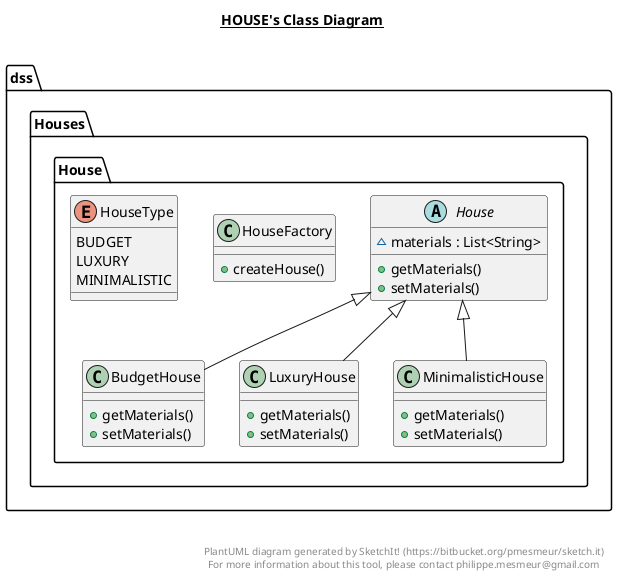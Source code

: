@startuml

title __HOUSE's Class Diagram__\n

  namespace dss {
    namespace Houses {
      namespace House {
        class dss.Houses.House.BudgetHouse {
            + getMaterials()
            + setMaterials()
        }
      }
    }
  }
  

  namespace dss {
    namespace Houses {
      namespace House {
        abstract class dss.Houses.House.House {
            ~ materials : List<String>
            + getMaterials()
            + setMaterials()
        }
      }
    }
  }
  

  namespace dss {
    namespace Houses {
      namespace House {
        class dss.Houses.House.HouseFactory {
            + createHouse()
        }
      }
    }
  }
  

  namespace dss {
    namespace Houses {
      namespace House {
        enum HouseType {
          BUDGET
          LUXURY
          MINIMALISTIC
        }
      }
    }
  }
  

  namespace dss {
    namespace Houses {
      namespace House {
        class dss.Houses.House.LuxuryHouse {
            + getMaterials()
            + setMaterials()
        }
      }
    }
  }
  

  namespace dss {
    namespace Houses {
      namespace House {
        class dss.Houses.House.MinimalisticHouse {
            + getMaterials()
            + setMaterials()
        }
      }
    }
  }
  

  dss.Houses.House.BudgetHouse -up-|> dss.Houses.House.House
  dss.Houses.House.LuxuryHouse -up-|> dss.Houses.House.House
  dss.Houses.House.MinimalisticHouse -up-|> dss.Houses.House.House


right footer


PlantUML diagram generated by SketchIt! (https://bitbucket.org/pmesmeur/sketch.it)
For more information about this tool, please contact philippe.mesmeur@gmail.com
endfooter

@enduml
